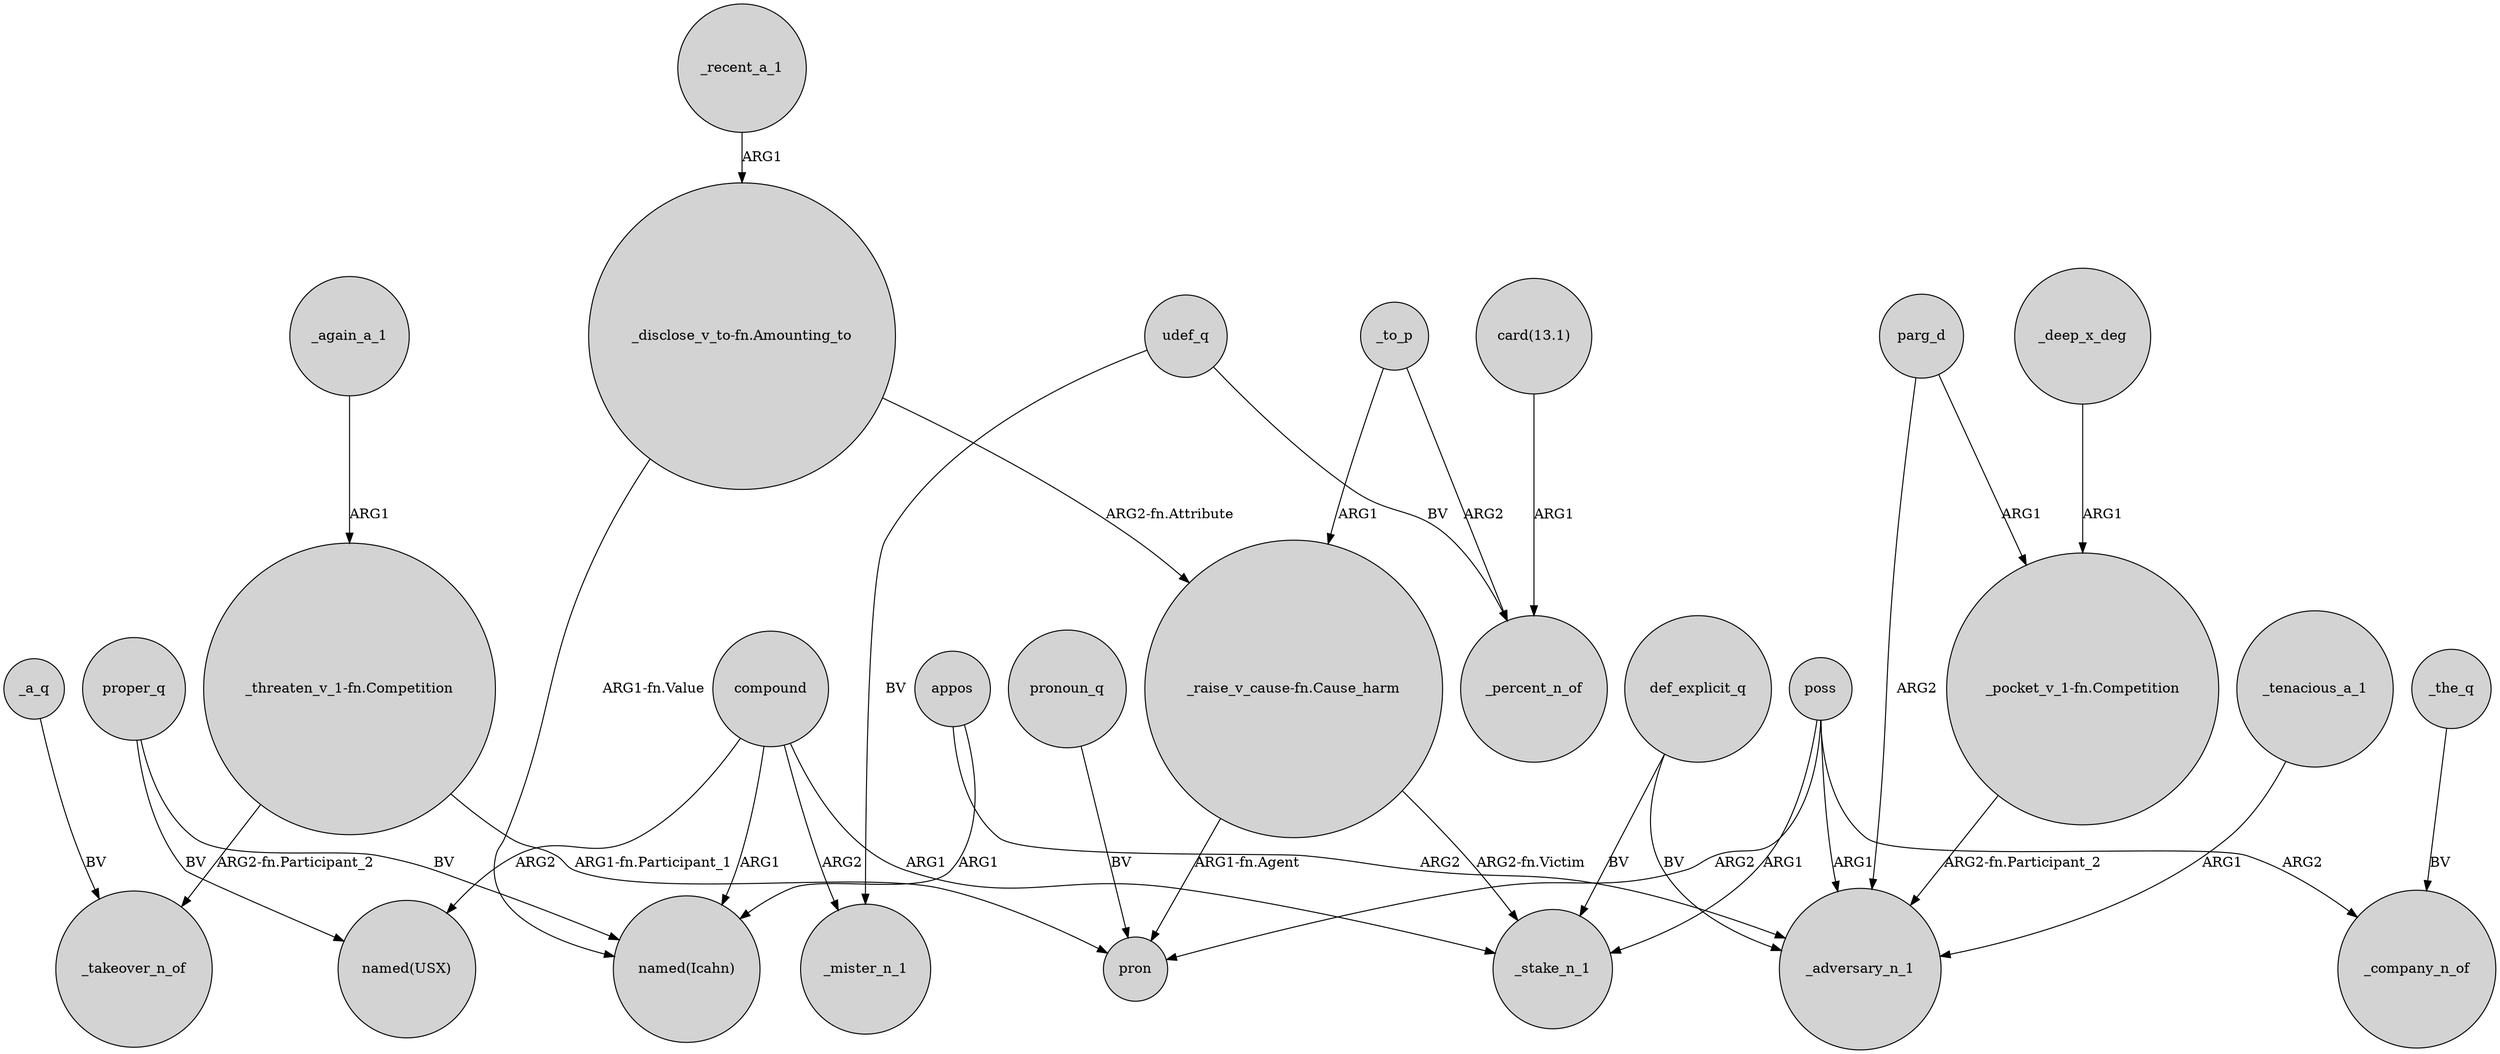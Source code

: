 digraph {
	node [shape=circle style=filled]
	compound -> "named(Icahn)" [label=ARG1]
	compound -> _mister_n_1 [label=ARG2]
	parg_d -> "_pocket_v_1-fn.Competition" [label=ARG1]
	"_raise_v_cause-fn.Cause_harm" -> pron [label="ARG1-fn.Agent"]
	"_threaten_v_1-fn.Competition" -> _takeover_n_of [label="ARG2-fn.Participant_2"]
	"_raise_v_cause-fn.Cause_harm" -> _stake_n_1 [label="ARG2-fn.Victim"]
	"_threaten_v_1-fn.Competition" -> pron [label="ARG1-fn.Participant_1"]
	_to_p -> _percent_n_of [label=ARG2]
	parg_d -> _adversary_n_1 [label=ARG2]
	udef_q -> _mister_n_1 [label=BV]
	_recent_a_1 -> "_disclose_v_to-fn.Amounting_to" [label=ARG1]
	def_explicit_q -> _adversary_n_1 [label=BV]
	pronoun_q -> pron [label=BV]
	_tenacious_a_1 -> _adversary_n_1 [label=ARG1]
	poss -> pron [label=ARG2]
	poss -> _company_n_of [label=ARG2]
	proper_q -> "named(USX)" [label=BV]
	udef_q -> _percent_n_of [label=BV]
	compound -> _stake_n_1 [label=ARG1]
	_a_q -> _takeover_n_of [label=BV]
	"_disclose_v_to-fn.Amounting_to" -> "_raise_v_cause-fn.Cause_harm" [label="ARG2-fn.Attribute"]
	"_pocket_v_1-fn.Competition" -> _adversary_n_1 [label="ARG2-fn.Participant_2"]
	def_explicit_q -> _stake_n_1 [label=BV]
	appos -> "named(Icahn)" [label=ARG1]
	poss -> _adversary_n_1 [label=ARG1]
	appos -> _adversary_n_1 [label=ARG2]
	_deep_x_deg -> "_pocket_v_1-fn.Competition" [label=ARG1]
	"_disclose_v_to-fn.Amounting_to" -> "named(Icahn)" [label="ARG1-fn.Value"]
	_to_p -> "_raise_v_cause-fn.Cause_harm" [label=ARG1]
	_the_q -> _company_n_of [label=BV]
	proper_q -> "named(Icahn)" [label=BV]
	"card(13.1)" -> _percent_n_of [label=ARG1]
	_again_a_1 -> "_threaten_v_1-fn.Competition" [label=ARG1]
	poss -> _stake_n_1 [label=ARG1]
	compound -> "named(USX)" [label=ARG2]
}
